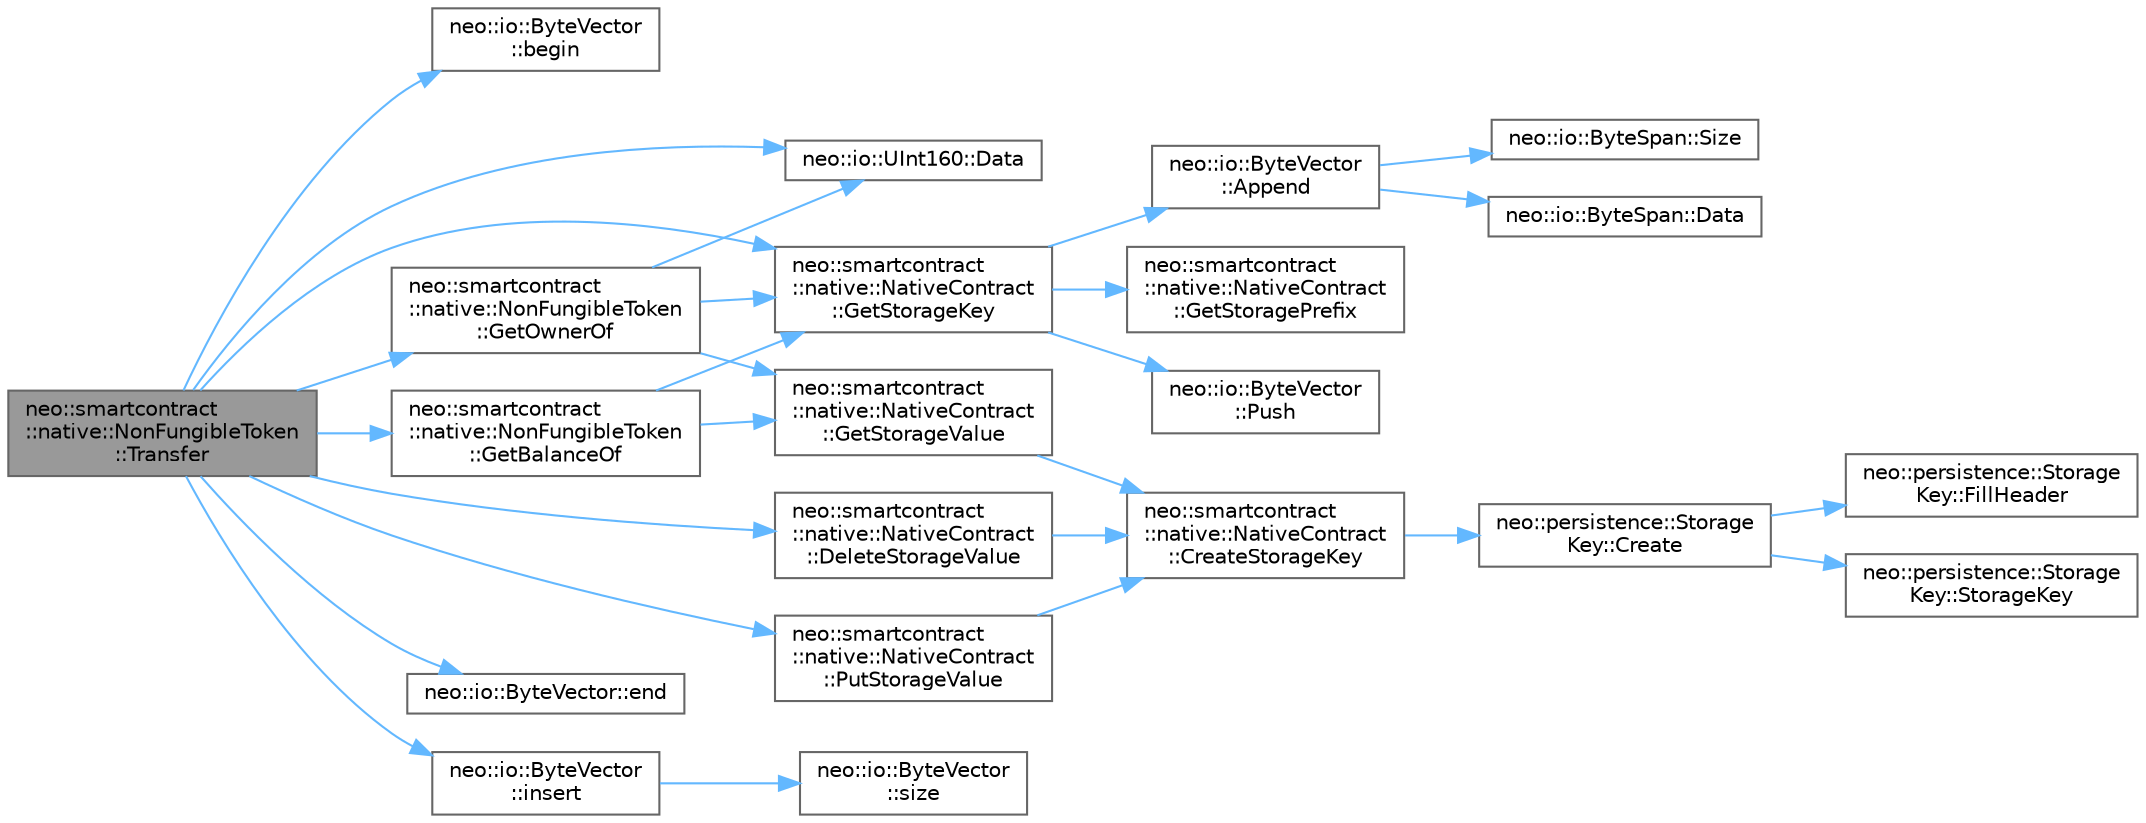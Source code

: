 digraph "neo::smartcontract::native::NonFungibleToken::Transfer"
{
 // LATEX_PDF_SIZE
  bgcolor="transparent";
  edge [fontname=Helvetica,fontsize=10,labelfontname=Helvetica,labelfontsize=10];
  node [fontname=Helvetica,fontsize=10,shape=box,height=0.2,width=0.4];
  rankdir="LR";
  Node1 [id="Node000001",label="neo::smartcontract\l::native::NonFungibleToken\l::Transfer",height=0.2,width=0.4,color="gray40", fillcolor="grey60", style="filled", fontcolor="black",tooltip="Transfers a token from one account to another."];
  Node1 -> Node2 [id="edge27_Node000001_Node000002",color="steelblue1",style="solid",tooltip=" "];
  Node2 [id="Node000002",label="neo::io::ByteVector\l::begin",height=0.2,width=0.4,color="grey40", fillcolor="white", style="filled",URL="$classneo_1_1io_1_1_byte_vector.html#a66da39bab04ea07dea0388ce55b047db",tooltip="Gets an iterator to the beginning of the ByteVector."];
  Node1 -> Node3 [id="edge28_Node000001_Node000003",color="steelblue1",style="solid",tooltip=" "];
  Node3 [id="Node000003",label="neo::io::UInt160::Data",height=0.2,width=0.4,color="grey40", fillcolor="white", style="filled",URL="$classneo_1_1io_1_1_u_int160.html#ad3022981ff7dc5b1928972035b8c81e6",tooltip="Gets a pointer to the data."];
  Node1 -> Node4 [id="edge29_Node000001_Node000004",color="steelblue1",style="solid",tooltip=" "];
  Node4 [id="Node000004",label="neo::smartcontract\l::native::NativeContract\l::DeleteStorageValue",height=0.2,width=0.4,color="grey40", fillcolor="white", style="filled",URL="$classneo_1_1smartcontract_1_1native_1_1_native_contract.html#a041e040e9fbf45d8d8ba9c0dcf87afe4",tooltip="Deletes the storage value."];
  Node4 -> Node5 [id="edge30_Node000004_Node000005",color="steelblue1",style="solid",tooltip=" "];
  Node5 [id="Node000005",label="neo::smartcontract\l::native::NativeContract\l::CreateStorageKey",height=0.2,width=0.4,color="grey40", fillcolor="white", style="filled",URL="$classneo_1_1smartcontract_1_1native_1_1_native_contract.html#a5a9ec24cc4c1584fb00fdf32f614dbd8",tooltip="Creates a storage key with the specified prefix."];
  Node5 -> Node6 [id="edge31_Node000005_Node000006",color="steelblue1",style="solid",tooltip=" "];
  Node6 [id="Node000006",label="neo::persistence::Storage\lKey::Create",height=0.2,width=0.4,color="grey40", fillcolor="white", style="filled",URL="$classneo_1_1persistence_1_1_storage_key.html#ae7001770e96642cfdb2f878c6264bf51",tooltip="Creates a storage key with contract ID and prefix."];
  Node6 -> Node7 [id="edge32_Node000006_Node000007",color="steelblue1",style="solid",tooltip=" "];
  Node7 [id="Node000007",label="neo::persistence::Storage\lKey::FillHeader",height=0.2,width=0.4,color="grey40", fillcolor="white", style="filled",URL="$classneo_1_1persistence_1_1_storage_key.html#a4a6ee8a47d7cfb0b3802d3697ddf571f",tooltip="Fills the header (contract ID + prefix) into a span."];
  Node6 -> Node8 [id="edge33_Node000006_Node000008",color="steelblue1",style="solid",tooltip=" "];
  Node8 [id="Node000008",label="neo::persistence::Storage\lKey::StorageKey",height=0.2,width=0.4,color="grey40", fillcolor="white", style="filled",URL="$classneo_1_1persistence_1_1_storage_key.html#a26e71bde9629f81837c84d69d83fd75a",tooltip="Constructs an empty StorageKey."];
  Node1 -> Node9 [id="edge34_Node000001_Node000009",color="steelblue1",style="solid",tooltip=" "];
  Node9 [id="Node000009",label="neo::io::ByteVector::end",height=0.2,width=0.4,color="grey40", fillcolor="white", style="filled",URL="$classneo_1_1io_1_1_byte_vector.html#a6b53dac8823a4dd0b729471dd7855d61",tooltip="Gets an iterator to the end of the ByteVector."];
  Node1 -> Node10 [id="edge35_Node000001_Node000010",color="steelblue1",style="solid",tooltip=" "];
  Node10 [id="Node000010",label="neo::smartcontract\l::native::NonFungibleToken\l::GetBalanceOf",height=0.2,width=0.4,color="grey40", fillcolor="white", style="filled",URL="$classneo_1_1smartcontract_1_1native_1_1_non_fungible_token.html#a04b8e63eb726dc32f5367446fa9317bb",tooltip="Gets the balance of the specified account."];
  Node10 -> Node11 [id="edge36_Node000010_Node000011",color="steelblue1",style="solid",tooltip=" "];
  Node11 [id="Node000011",label="neo::smartcontract\l::native::NativeContract\l::GetStorageKey",height=0.2,width=0.4,color="grey40", fillcolor="white", style="filled",URL="$classneo_1_1smartcontract_1_1native_1_1_native_contract.html#aaa080efcc4d7deced7aded7bb968cd9c",tooltip="Gets the storage key."];
  Node11 -> Node12 [id="edge37_Node000011_Node000012",color="steelblue1",style="solid",tooltip=" "];
  Node12 [id="Node000012",label="neo::io::ByteVector\l::Append",height=0.2,width=0.4,color="grey40", fillcolor="white", style="filled",URL="$classneo_1_1io_1_1_byte_vector.html#a08fe2080218bc11daedc416387e6f37e",tooltip="Appends data to the ByteVector."];
  Node12 -> Node13 [id="edge38_Node000012_Node000013",color="steelblue1",style="solid",tooltip=" "];
  Node13 [id="Node000013",label="neo::io::ByteSpan::Data",height=0.2,width=0.4,color="grey40", fillcolor="white", style="filled",URL="$classneo_1_1io_1_1_byte_span.html#a0285a19eb5cd212ecd1079e0bc5e494c",tooltip="Gets a pointer to the data."];
  Node12 -> Node14 [id="edge39_Node000012_Node000014",color="steelblue1",style="solid",tooltip=" "];
  Node14 [id="Node000014",label="neo::io::ByteSpan::Size",height=0.2,width=0.4,color="grey40", fillcolor="white", style="filled",URL="$classneo_1_1io_1_1_byte_span.html#a4a869430800a37dcbeefac6f36468fcb",tooltip="Gets the size of the ByteSpan."];
  Node11 -> Node15 [id="edge40_Node000011_Node000015",color="steelblue1",style="solid",tooltip=" "];
  Node15 [id="Node000015",label="neo::smartcontract\l::native::NativeContract\l::GetStoragePrefix",height=0.2,width=0.4,color="grey40", fillcolor="white", style="filled",URL="$classneo_1_1smartcontract_1_1native_1_1_native_contract.html#a6d9998fc6c7dbedcc447f403fddb6d08",tooltip="Gets the storage prefix."];
  Node11 -> Node16 [id="edge41_Node000011_Node000016",color="steelblue1",style="solid",tooltip=" "];
  Node16 [id="Node000016",label="neo::io::ByteVector\l::Push",height=0.2,width=0.4,color="grey40", fillcolor="white", style="filled",URL="$classneo_1_1io_1_1_byte_vector.html#a57eb840afcbc9cd7b784081f9f546dab",tooltip="Pushes a byte to the end of the ByteVector."];
  Node10 -> Node17 [id="edge42_Node000010_Node000017",color="steelblue1",style="solid",tooltip=" "];
  Node17 [id="Node000017",label="neo::smartcontract\l::native::NativeContract\l::GetStorageValue",height=0.2,width=0.4,color="grey40", fillcolor="white", style="filled",URL="$classneo_1_1smartcontract_1_1native_1_1_native_contract.html#aa8eed221a7bf2bce103f7e1fef187e6c",tooltip="Gets the storage value."];
  Node17 -> Node5 [id="edge43_Node000017_Node000005",color="steelblue1",style="solid",tooltip=" "];
  Node1 -> Node18 [id="edge44_Node000001_Node000018",color="steelblue1",style="solid",tooltip=" "];
  Node18 [id="Node000018",label="neo::smartcontract\l::native::NonFungibleToken\l::GetOwnerOf",height=0.2,width=0.4,color="grey40", fillcolor="white", style="filled",URL="$classneo_1_1smartcontract_1_1native_1_1_non_fungible_token.html#ae5cee616f47ee01f3e1de2af8d90c8d8",tooltip="Gets the owner of the specified token."];
  Node18 -> Node3 [id="edge45_Node000018_Node000003",color="steelblue1",style="solid",tooltip=" "];
  Node18 -> Node11 [id="edge46_Node000018_Node000011",color="steelblue1",style="solid",tooltip=" "];
  Node18 -> Node17 [id="edge47_Node000018_Node000017",color="steelblue1",style="solid",tooltip=" "];
  Node1 -> Node11 [id="edge48_Node000001_Node000011",color="steelblue1",style="solid",tooltip=" "];
  Node1 -> Node19 [id="edge49_Node000001_Node000019",color="steelblue1",style="solid",tooltip=" "];
  Node19 [id="Node000019",label="neo::io::ByteVector\l::insert",height=0.2,width=0.4,color="grey40", fillcolor="white", style="filled",URL="$classneo_1_1io_1_1_byte_vector.html#a2d7a8711fbe8b4351fd18b7a45314de5",tooltip="Inserts data at the specified position."];
  Node19 -> Node20 [id="edge50_Node000019_Node000020",color="steelblue1",style="solid",tooltip=" "];
  Node20 [id="Node000020",label="neo::io::ByteVector\l::size",height=0.2,width=0.4,color="grey40", fillcolor="white", style="filled",URL="$classneo_1_1io_1_1_byte_vector.html#aa810a2a94af643c2ec1e2400da53d3d7",tooltip="Gets the size of the ByteVector (STL compatibility)."];
  Node1 -> Node21 [id="edge51_Node000001_Node000021",color="steelblue1",style="solid",tooltip=" "];
  Node21 [id="Node000021",label="neo::smartcontract\l::native::NativeContract\l::PutStorageValue",height=0.2,width=0.4,color="grey40", fillcolor="white", style="filled",URL="$classneo_1_1smartcontract_1_1native_1_1_native_contract.html#a88e6f4aa548d073c5740d1eb0f59f91e",tooltip="Puts the storage value."];
  Node21 -> Node5 [id="edge52_Node000021_Node000005",color="steelblue1",style="solid",tooltip=" "];
}
